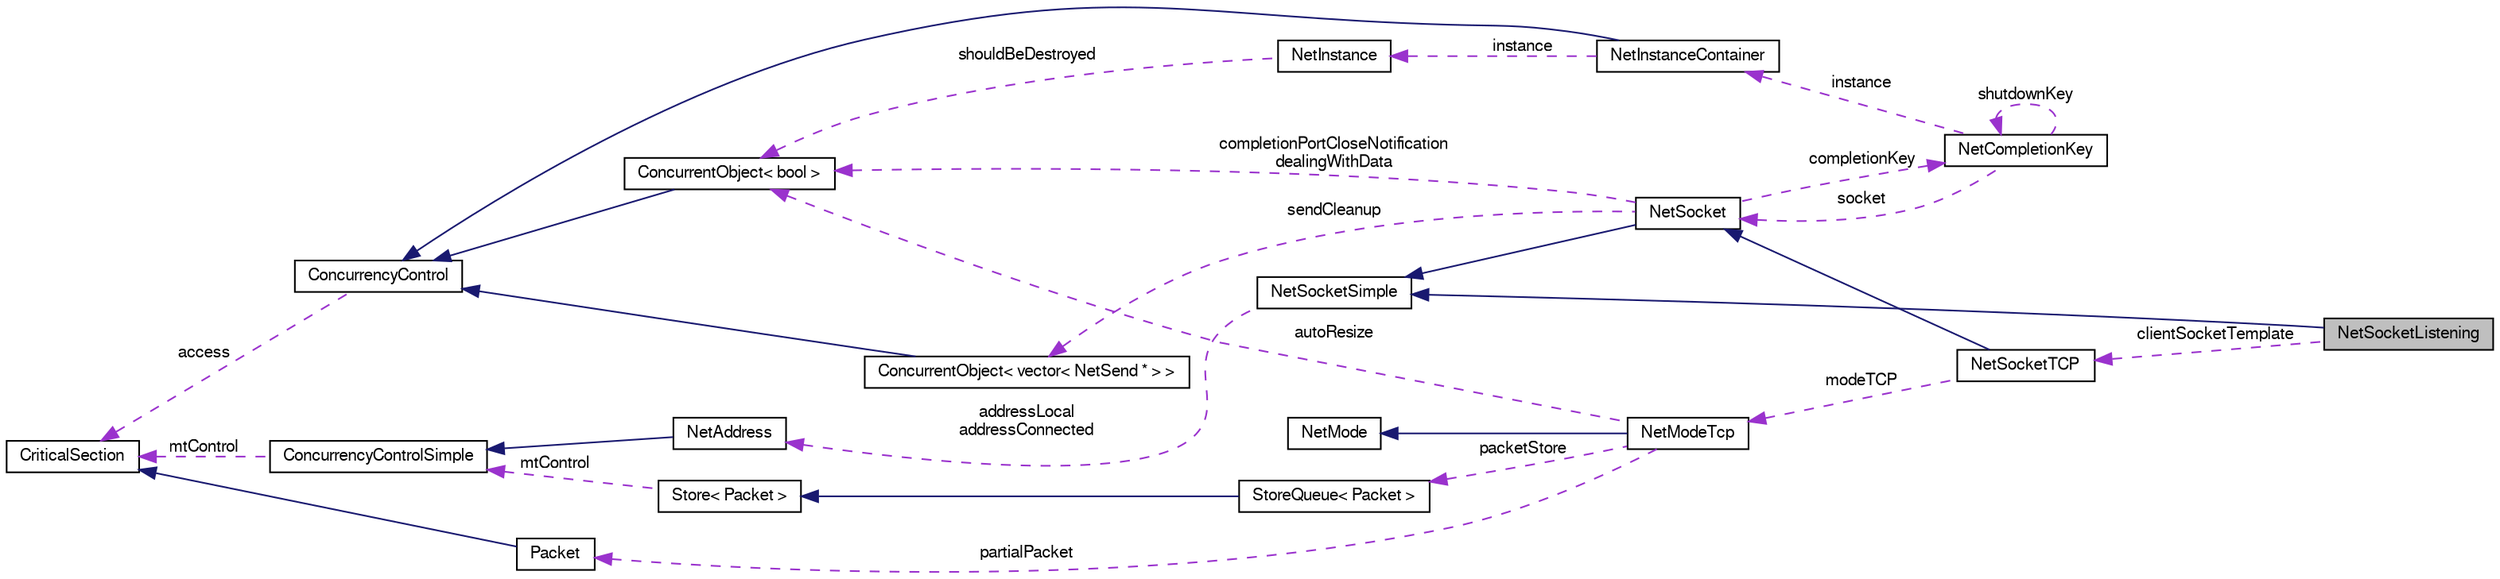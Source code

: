digraph G
{
  edge [fontname="FreeSans",fontsize="10",labelfontname="FreeSans",labelfontsize="10"];
  node [fontname="FreeSans",fontsize="10",shape=record];
  rankdir=LR;
  Node1 [label="NetSocketListening",height=0.2,width=0.4,color="black", fillcolor="grey75", style="filled" fontcolor="black"];
  Node2 -> Node1 [dir=back,color="midnightblue",fontsize="10",style="solid",fontname="FreeSans"];
  Node2 [label="NetSocketSimple",height=0.2,width=0.4,color="black", fillcolor="white", style="filled",URL="$class_net_socket_simple.html",tooltip="simple socket with basic functionality"];
  Node3 -> Node2 [dir=back,color="darkorchid3",fontsize="10",style="dashed",label="addressLocal\naddressConnected",fontname="FreeSans"];
  Node3 [label="NetAddress",height=0.2,width=0.4,color="black", fillcolor="white", style="filled",URL="$class_net_address.html",tooltip="Stores a single address with IP and port."];
  Node4 -> Node3 [dir=back,color="midnightblue",fontsize="10",style="solid",fontname="FreeSans"];
  Node4 [label="ConcurrencyControlSimple",height=0.2,width=0.4,color="black", fillcolor="white", style="filled",URL="$class_concurrency_control_simple.html",tooltip="simple version of ConcurrencyControl class which avoids the need for threadID parameters"];
  Node5 -> Node4 [dir=back,color="darkorchid3",fontsize="10",style="dashed",label="mtControl",fontname="FreeSans"];
  Node5 [label="CriticalSection",height=0.2,width=0.4,color="black", fillcolor="white", style="filled",URL="$class_critical_section.html",tooltip="Critical section class with Enter and Leave methods."];
  Node6 -> Node1 [dir=back,color="darkorchid3",fontsize="10",style="dashed",label="clientSocketTemplate",fontname="FreeSans"];
  Node6 [label="NetSocketTCP",height=0.2,width=0.4,color="black", fillcolor="white", style="filled",URL="$class_net_socket_t_c_p.html",tooltip="Socket used for TCP data transfer."];
  Node7 -> Node6 [dir=back,color="midnightblue",fontsize="10",style="solid",fontname="FreeSans"];
  Node7 [label="NetSocket",height=0.2,width=0.4,color="black", fillcolor="white", style="filled",URL="$class_net_socket.html",tooltip="Socket class providing more advanced functionality common to all protocols."];
  Node2 -> Node7 [dir=back,color="midnightblue",fontsize="10",style="solid",fontname="FreeSans"];
  Node8 -> Node7 [dir=back,color="darkorchid3",fontsize="10",style="dashed",label="sendCleanup",fontname="FreeSans"];
  Node8 [label="ConcurrentObject\< vector\< NetSend * \> \>",height=0.2,width=0.4,color="black", fillcolor="white", style="filled",URL="$class_concurrent_object.html"];
  Node9 -> Node8 [dir=back,color="midnightblue",fontsize="10",style="solid",fontname="FreeSans"];
  Node9 [label="ConcurrencyControl",height=0.2,width=0.4,color="black", fillcolor="white", style="filled",URL="$class_concurrency_control.html",tooltip="Advanced concurrency control object."];
  Node5 -> Node9 [dir=back,color="darkorchid3",fontsize="10",style="dashed",label="access",fontname="FreeSans"];
  Node10 -> Node7 [dir=back,color="darkorchid3",fontsize="10",style="dashed",label="completionKey",fontname="FreeSans"];
  Node10 [label="NetCompletionKey",height=0.2,width=0.4,color="black", fillcolor="white", style="filled",URL="$class_net_completion_key.html",tooltip="Completion key used by the completion port to identify instances, sockets and other objects..."];
  Node11 -> Node10 [dir=back,color="darkorchid3",fontsize="10",style="dashed",label="instance",fontname="FreeSans"];
  Node11 [label="NetInstanceContainer",height=0.2,width=0.4,color="black", fillcolor="white", style="filled",URL="$class_net_instance_container.html",tooltip="Stores instances, allowing safe shutdown of instance."];
  Node9 -> Node11 [dir=back,color="midnightblue",fontsize="10",style="solid",fontname="FreeSans"];
  Node12 -> Node11 [dir=back,color="darkorchid3",fontsize="10",style="dashed",label="instance",fontname="FreeSans"];
  Node12 [label="NetInstance",height=0.2,width=0.4,color="black", fillcolor="white", style="filled",URL="$class_net_instance.html",tooltip="Core instance class responsible for the core structure of a networking instance."];
  Node13 -> Node12 [dir=back,color="darkorchid3",fontsize="10",style="dashed",label="shouldBeDestroyed",fontname="FreeSans"];
  Node13 [label="ConcurrentObject\< bool \>",height=0.2,width=0.4,color="black", fillcolor="white", style="filled",URL="$class_concurrent_object.html"];
  Node9 -> Node13 [dir=back,color="midnightblue",fontsize="10",style="solid",fontname="FreeSans"];
  Node7 -> Node10 [dir=back,color="darkorchid3",fontsize="10",style="dashed",label="socket",fontname="FreeSans"];
  Node10 -> Node10 [dir=back,color="darkorchid3",fontsize="10",style="dashed",label="shutdownKey",fontname="FreeSans"];
  Node13 -> Node7 [dir=back,color="darkorchid3",fontsize="10",style="dashed",label="completionPortCloseNotification\ndealingWithData",fontname="FreeSans"];
  Node14 -> Node6 [dir=back,color="darkorchid3",fontsize="10",style="dashed",label="modeTCP",fontname="FreeSans"];
  Node14 [label="NetModeTcp",height=0.2,width=0.4,color="black", fillcolor="white", style="filled",URL="$class_net_mode_tcp.html",tooltip="TCP protocol class, provides a base for extensions to the protocol by TCP mode classes."];
  Node15 -> Node14 [dir=back,color="midnightblue",fontsize="10",style="solid",fontname="FreeSans"];
  Node15 [label="NetMode",height=0.2,width=0.4,color="black", fillcolor="white", style="filled",URL="$class_net_mode.html",tooltip="Protocol interface inherited by protocol objects such as NetModeUdp and NetModeTcp."];
  Node16 -> Node14 [dir=back,color="darkorchid3",fontsize="10",style="dashed",label="partialPacket",fontname="FreeSans"];
  Node16 [label="Packet",height=0.2,width=0.4,color="black", fillcolor="white", style="filled",URL="$class_packet.html",tooltip="Efficiently and safely stores and manipulates data."];
  Node5 -> Node16 [dir=back,color="midnightblue",fontsize="10",style="solid",fontname="FreeSans"];
  Node17 -> Node14 [dir=back,color="darkorchid3",fontsize="10",style="dashed",label="packetStore",fontname="FreeSans"];
  Node17 [label="StoreQueue\< Packet \>",height=0.2,width=0.4,color="black", fillcolor="white", style="filled",URL="$class_store_queue.html"];
  Node18 -> Node17 [dir=back,color="midnightblue",fontsize="10",style="solid",fontname="FreeSans"];
  Node18 [label="Store\< Packet \>",height=0.2,width=0.4,color="black", fillcolor="white", style="filled",URL="$class_store.html"];
  Node4 -> Node18 [dir=back,color="darkorchid3",fontsize="10",style="dashed",label="mtControl",fontname="FreeSans"];
  Node13 -> Node14 [dir=back,color="darkorchid3",fontsize="10",style="dashed",label="autoResize",fontname="FreeSans"];
}
